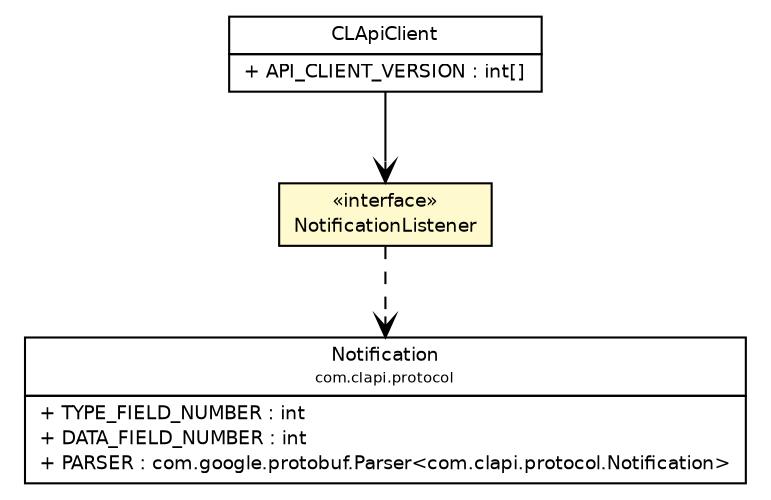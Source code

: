 #!/usr/local/bin/dot
#
# Class diagram 
# Generated by UMLGraph version 5.1 (http://www.umlgraph.org/)
#

digraph G {
	edge [fontname="Helvetica",fontsize=10,labelfontname="Helvetica",labelfontsize=10];
	node [fontname="Helvetica",fontsize=10,shape=plaintext];
	nodesep=0.25;
	ranksep=0.5;
	// com.clapi.client.NotificationListener
	c555 [label=<<table title="com.clapi.client.NotificationListener" border="0" cellborder="1" cellspacing="0" cellpadding="2" port="p" bgcolor="lemonChiffon" href="./NotificationListener.html">
		<tr><td><table border="0" cellspacing="0" cellpadding="1">
<tr><td align="center" balign="center"> &#171;interface&#187; </td></tr>
<tr><td align="center" balign="center"> NotificationListener </td></tr>
		</table></td></tr>
		</table>>, fontname="Helvetica", fontcolor="black", fontsize=9.0];
	// com.clapi.client.CLApiClient
	c556 [label=<<table title="com.clapi.client.CLApiClient" border="0" cellborder="1" cellspacing="0" cellpadding="2" port="p" href="./CLApiClient.html">
		<tr><td><table border="0" cellspacing="0" cellpadding="1">
<tr><td align="center" balign="center"> CLApiClient </td></tr>
		</table></td></tr>
		<tr><td><table border="0" cellspacing="0" cellpadding="1">
<tr><td align="left" balign="left"> + API_CLIENT_VERSION : int[] </td></tr>
		</table></td></tr>
		</table>>, fontname="Helvetica", fontcolor="black", fontsize=9.0];
	// com.clapi.client.CLApiClient NAVASSOC com.clapi.client.NotificationListener
	c556:p -> c555:p [taillabel="", label="", headlabel="", fontname="Helvetica", fontcolor="black", fontsize=10.0, color="black", arrowhead=open];
	// com.clapi.client.NotificationListener DEPEND com.clapi.protocol.Notification
	c555:p -> c577:p [taillabel="", label="", headlabel="", fontname="Helvetica", fontcolor="black", fontsize=10.0, color="black", arrowhead=open, style=dashed];
	// com.clapi.protocol.Notification
	c577 [label=<<table title="com.clapi.protocol.Notification" border="0" cellborder="1" cellspacing="0" cellpadding="2" port="p" href="http://java.sun.com/j2se/1.4.2/docs/api/com/clapi/protocol/Notification.html">
		<tr><td><table border="0" cellspacing="0" cellpadding="1">
<tr><td align="center" balign="center"> Notification </td></tr>
<tr><td align="center" balign="center"><font point-size="7.0"> com.clapi.protocol </font></td></tr>
		</table></td></tr>
		<tr><td><table border="0" cellspacing="0" cellpadding="1">
<tr><td align="left" balign="left"> + TYPE_FIELD_NUMBER : int </td></tr>
<tr><td align="left" balign="left"> + DATA_FIELD_NUMBER : int </td></tr>
<tr><td align="left" balign="left"> + PARSER : com.google.protobuf.Parser&lt;com.clapi.protocol.Notification&gt; </td></tr>
		</table></td></tr>
		</table>>, fontname="Helvetica", fontcolor="black", fontsize=9.0];
}

